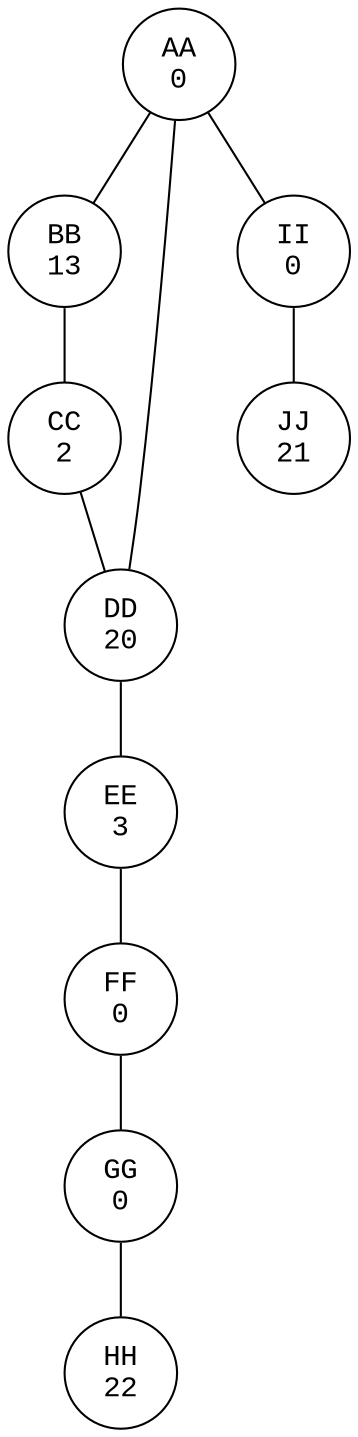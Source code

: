 graph {
    "AA\n0" [fontname="Courier New"]
    "BB\n13" [fontname="Courier New"]
    "CC\n2" [fontname="Courier New"]
    "DD\n20" [fontname="Courier New"]
    "EE\n3" [fontname="Courier New"]
    "FF\n0" [fontname="Courier New"]
    "GG\n0" [fontname="Courier New"]
    "HH\n22" [fontname="Courier New"]
    "II\n0" [fontname="Courier New"]
    "JJ\n21" [fontname="Courier New"]
    "AA\n0" -- "DD\n20"
    "AA\n0" -- "II\n0" 
    "AA\n0" -- "BB\n13" 
    "BB\n13" -- "CC\n2" 
    "CC\n2" -- "DD\n20"
    "DD\n20" -- "EE\n3"
    "EE\n3" -- "FF\n0" 
    "FF\n0" -- "GG\n0"
    "GG\n0" -- "HH\n22"
    "II\n0" -- "JJ\n21"


}
